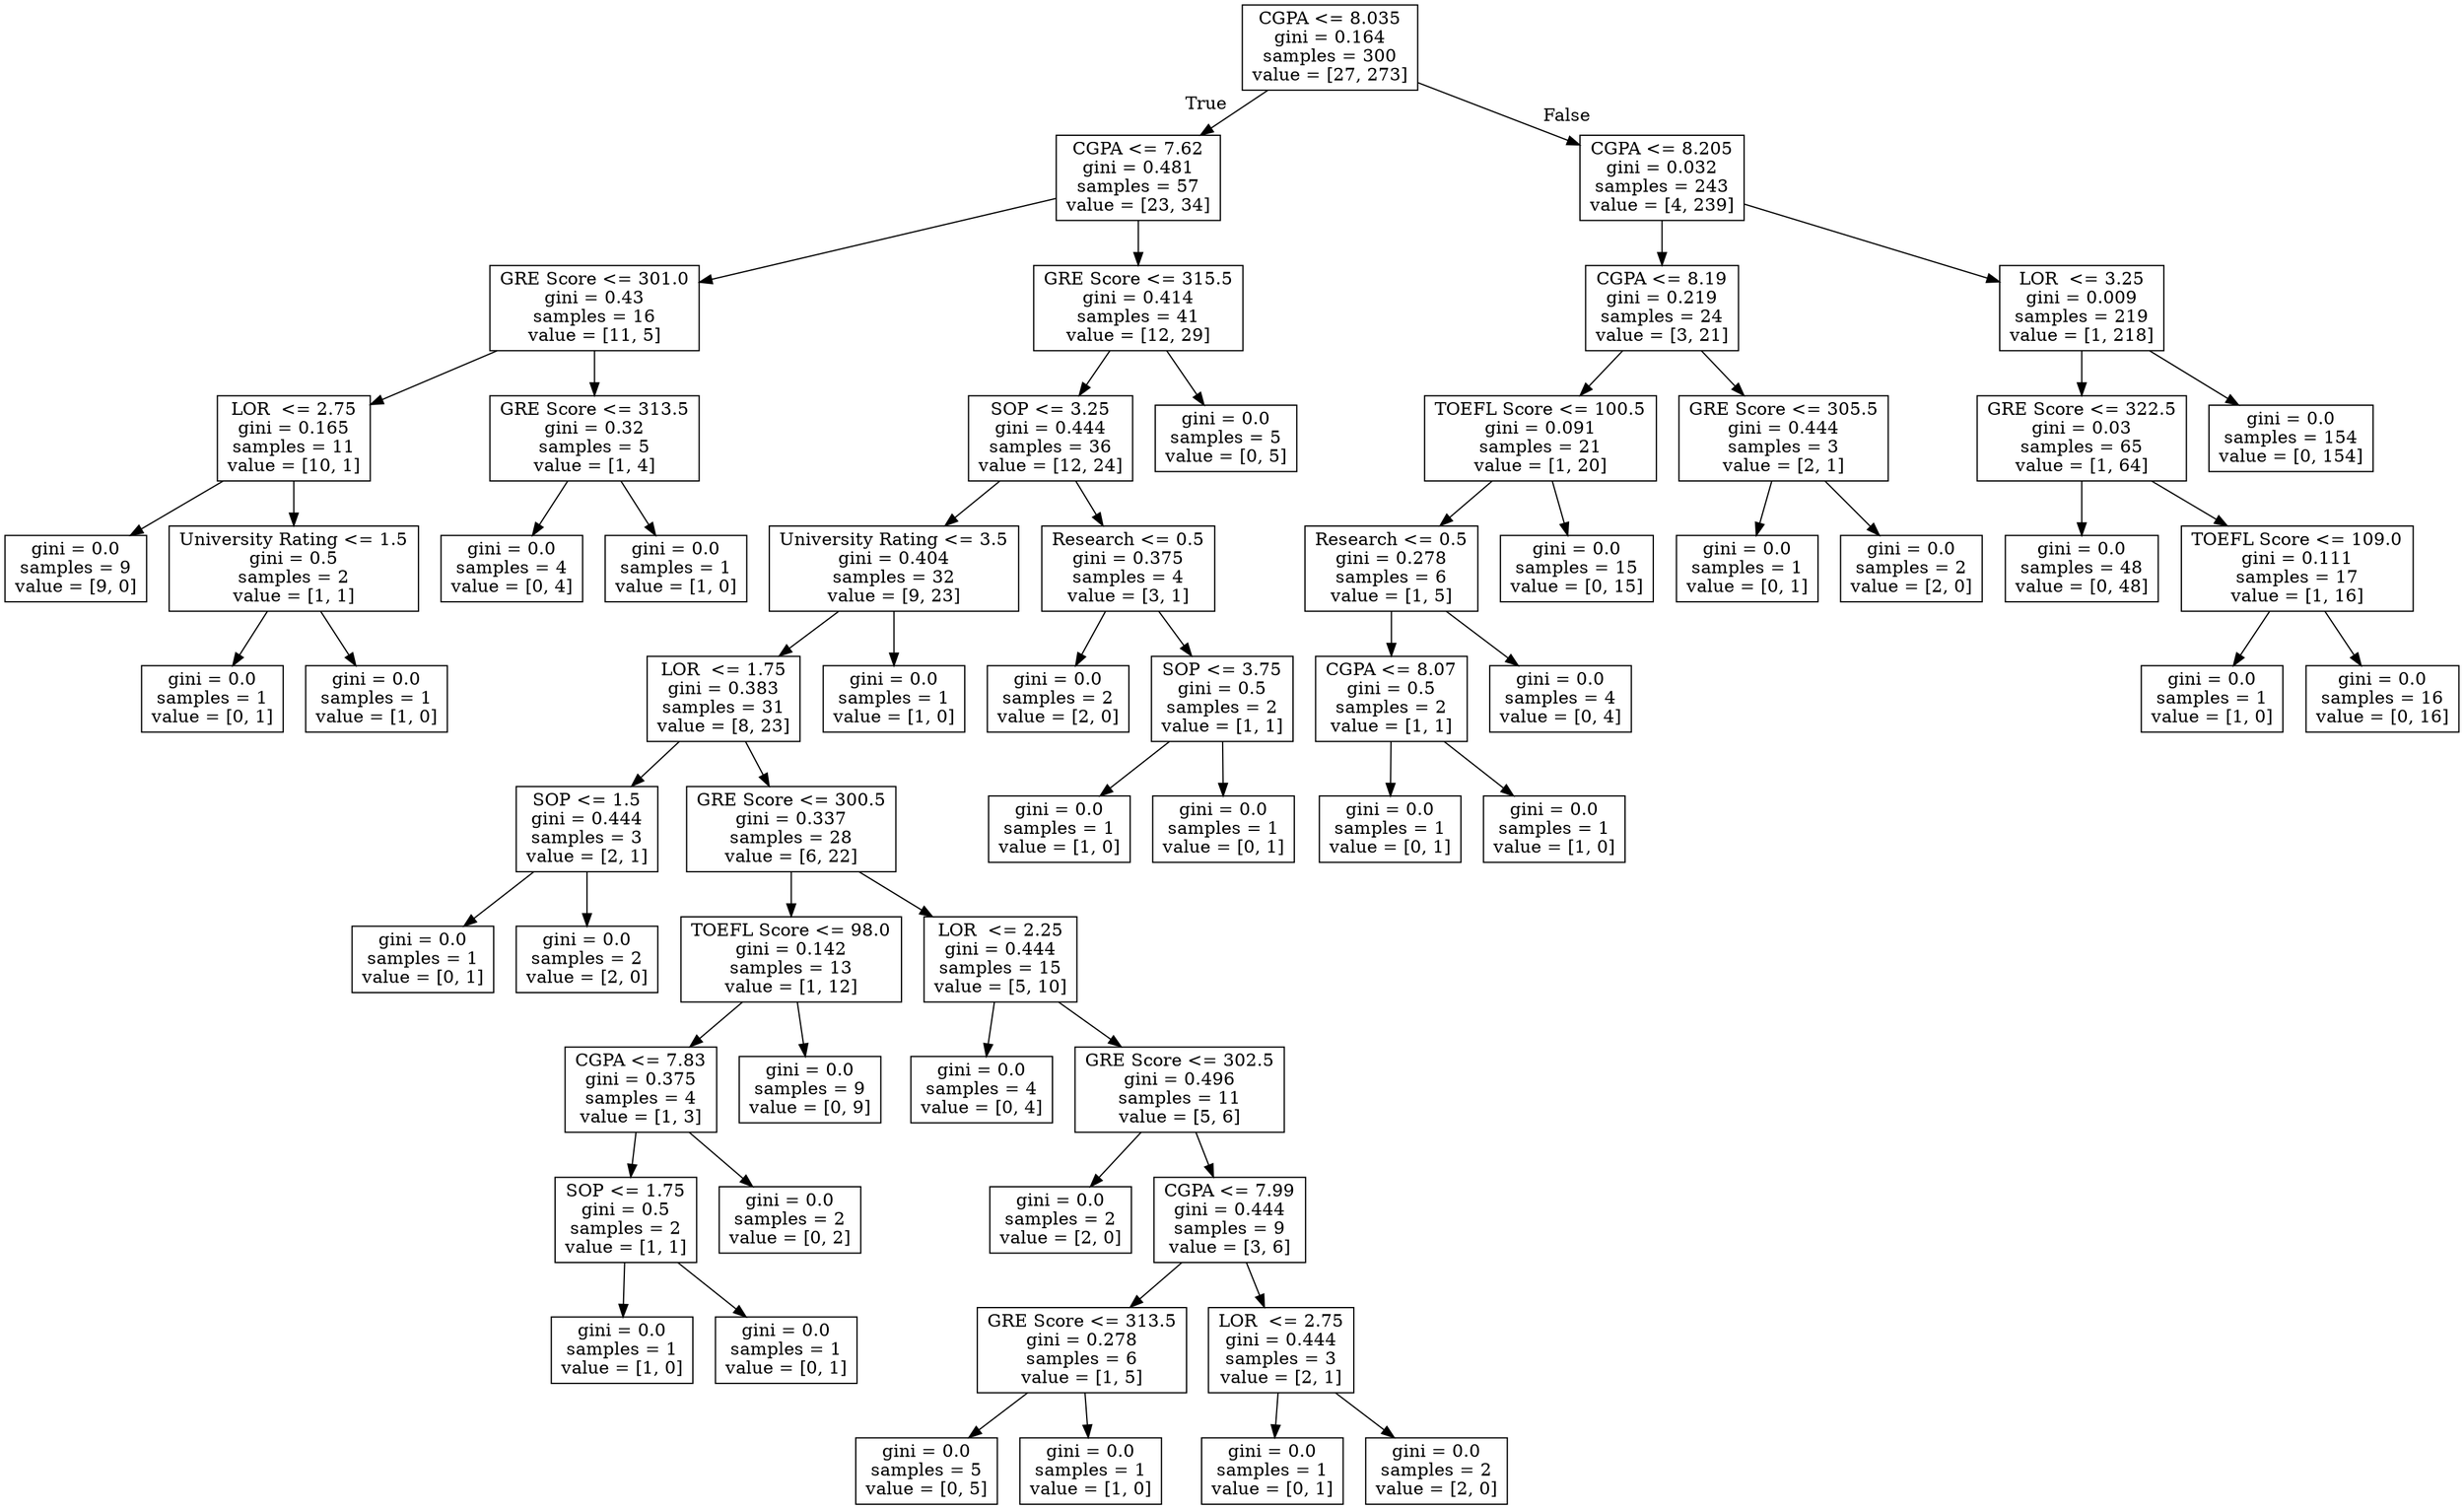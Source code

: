 digraph Tree {
node [shape=box] ;
0 [label="CGPA <= 8.035\ngini = 0.164\nsamples = 300\nvalue = [27, 273]"] ;
1 [label="CGPA <= 7.62\ngini = 0.481\nsamples = 57\nvalue = [23, 34]"] ;
0 -> 1 [labeldistance=2.5, labelangle=45, headlabel="True"] ;
2 [label="GRE Score <= 301.0\ngini = 0.43\nsamples = 16\nvalue = [11, 5]"] ;
1 -> 2 ;
3 [label="LOR  <= 2.75\ngini = 0.165\nsamples = 11\nvalue = [10, 1]"] ;
2 -> 3 ;
4 [label="gini = 0.0\nsamples = 9\nvalue = [9, 0]"] ;
3 -> 4 ;
5 [label="University Rating <= 1.5\ngini = 0.5\nsamples = 2\nvalue = [1, 1]"] ;
3 -> 5 ;
6 [label="gini = 0.0\nsamples = 1\nvalue = [0, 1]"] ;
5 -> 6 ;
7 [label="gini = 0.0\nsamples = 1\nvalue = [1, 0]"] ;
5 -> 7 ;
8 [label="GRE Score <= 313.5\ngini = 0.32\nsamples = 5\nvalue = [1, 4]"] ;
2 -> 8 ;
9 [label="gini = 0.0\nsamples = 4\nvalue = [0, 4]"] ;
8 -> 9 ;
10 [label="gini = 0.0\nsamples = 1\nvalue = [1, 0]"] ;
8 -> 10 ;
11 [label="GRE Score <= 315.5\ngini = 0.414\nsamples = 41\nvalue = [12, 29]"] ;
1 -> 11 ;
12 [label="SOP <= 3.25\ngini = 0.444\nsamples = 36\nvalue = [12, 24]"] ;
11 -> 12 ;
13 [label="University Rating <= 3.5\ngini = 0.404\nsamples = 32\nvalue = [9, 23]"] ;
12 -> 13 ;
14 [label="LOR  <= 1.75\ngini = 0.383\nsamples = 31\nvalue = [8, 23]"] ;
13 -> 14 ;
15 [label="SOP <= 1.5\ngini = 0.444\nsamples = 3\nvalue = [2, 1]"] ;
14 -> 15 ;
16 [label="gini = 0.0\nsamples = 1\nvalue = [0, 1]"] ;
15 -> 16 ;
17 [label="gini = 0.0\nsamples = 2\nvalue = [2, 0]"] ;
15 -> 17 ;
18 [label="GRE Score <= 300.5\ngini = 0.337\nsamples = 28\nvalue = [6, 22]"] ;
14 -> 18 ;
19 [label="TOEFL Score <= 98.0\ngini = 0.142\nsamples = 13\nvalue = [1, 12]"] ;
18 -> 19 ;
20 [label="CGPA <= 7.83\ngini = 0.375\nsamples = 4\nvalue = [1, 3]"] ;
19 -> 20 ;
21 [label="SOP <= 1.75\ngini = 0.5\nsamples = 2\nvalue = [1, 1]"] ;
20 -> 21 ;
22 [label="gini = 0.0\nsamples = 1\nvalue = [1, 0]"] ;
21 -> 22 ;
23 [label="gini = 0.0\nsamples = 1\nvalue = [0, 1]"] ;
21 -> 23 ;
24 [label="gini = 0.0\nsamples = 2\nvalue = [0, 2]"] ;
20 -> 24 ;
25 [label="gini = 0.0\nsamples = 9\nvalue = [0, 9]"] ;
19 -> 25 ;
26 [label="LOR  <= 2.25\ngini = 0.444\nsamples = 15\nvalue = [5, 10]"] ;
18 -> 26 ;
27 [label="gini = 0.0\nsamples = 4\nvalue = [0, 4]"] ;
26 -> 27 ;
28 [label="GRE Score <= 302.5\ngini = 0.496\nsamples = 11\nvalue = [5, 6]"] ;
26 -> 28 ;
29 [label="gini = 0.0\nsamples = 2\nvalue = [2, 0]"] ;
28 -> 29 ;
30 [label="CGPA <= 7.99\ngini = 0.444\nsamples = 9\nvalue = [3, 6]"] ;
28 -> 30 ;
31 [label="GRE Score <= 313.5\ngini = 0.278\nsamples = 6\nvalue = [1, 5]"] ;
30 -> 31 ;
32 [label="gini = 0.0\nsamples = 5\nvalue = [0, 5]"] ;
31 -> 32 ;
33 [label="gini = 0.0\nsamples = 1\nvalue = [1, 0]"] ;
31 -> 33 ;
34 [label="LOR  <= 2.75\ngini = 0.444\nsamples = 3\nvalue = [2, 1]"] ;
30 -> 34 ;
35 [label="gini = 0.0\nsamples = 1\nvalue = [0, 1]"] ;
34 -> 35 ;
36 [label="gini = 0.0\nsamples = 2\nvalue = [2, 0]"] ;
34 -> 36 ;
37 [label="gini = 0.0\nsamples = 1\nvalue = [1, 0]"] ;
13 -> 37 ;
38 [label="Research <= 0.5\ngini = 0.375\nsamples = 4\nvalue = [3, 1]"] ;
12 -> 38 ;
39 [label="gini = 0.0\nsamples = 2\nvalue = [2, 0]"] ;
38 -> 39 ;
40 [label="SOP <= 3.75\ngini = 0.5\nsamples = 2\nvalue = [1, 1]"] ;
38 -> 40 ;
41 [label="gini = 0.0\nsamples = 1\nvalue = [1, 0]"] ;
40 -> 41 ;
42 [label="gini = 0.0\nsamples = 1\nvalue = [0, 1]"] ;
40 -> 42 ;
43 [label="gini = 0.0\nsamples = 5\nvalue = [0, 5]"] ;
11 -> 43 ;
44 [label="CGPA <= 8.205\ngini = 0.032\nsamples = 243\nvalue = [4, 239]"] ;
0 -> 44 [labeldistance=2.5, labelangle=-45, headlabel="False"] ;
45 [label="CGPA <= 8.19\ngini = 0.219\nsamples = 24\nvalue = [3, 21]"] ;
44 -> 45 ;
46 [label="TOEFL Score <= 100.5\ngini = 0.091\nsamples = 21\nvalue = [1, 20]"] ;
45 -> 46 ;
47 [label="Research <= 0.5\ngini = 0.278\nsamples = 6\nvalue = [1, 5]"] ;
46 -> 47 ;
48 [label="CGPA <= 8.07\ngini = 0.5\nsamples = 2\nvalue = [1, 1]"] ;
47 -> 48 ;
49 [label="gini = 0.0\nsamples = 1\nvalue = [0, 1]"] ;
48 -> 49 ;
50 [label="gini = 0.0\nsamples = 1\nvalue = [1, 0]"] ;
48 -> 50 ;
51 [label="gini = 0.0\nsamples = 4\nvalue = [0, 4]"] ;
47 -> 51 ;
52 [label="gini = 0.0\nsamples = 15\nvalue = [0, 15]"] ;
46 -> 52 ;
53 [label="GRE Score <= 305.5\ngini = 0.444\nsamples = 3\nvalue = [2, 1]"] ;
45 -> 53 ;
54 [label="gini = 0.0\nsamples = 1\nvalue = [0, 1]"] ;
53 -> 54 ;
55 [label="gini = 0.0\nsamples = 2\nvalue = [2, 0]"] ;
53 -> 55 ;
56 [label="LOR  <= 3.25\ngini = 0.009\nsamples = 219\nvalue = [1, 218]"] ;
44 -> 56 ;
57 [label="GRE Score <= 322.5\ngini = 0.03\nsamples = 65\nvalue = [1, 64]"] ;
56 -> 57 ;
58 [label="gini = 0.0\nsamples = 48\nvalue = [0, 48]"] ;
57 -> 58 ;
59 [label="TOEFL Score <= 109.0\ngini = 0.111\nsamples = 17\nvalue = [1, 16]"] ;
57 -> 59 ;
60 [label="gini = 0.0\nsamples = 1\nvalue = [1, 0]"] ;
59 -> 60 ;
61 [label="gini = 0.0\nsamples = 16\nvalue = [0, 16]"] ;
59 -> 61 ;
62 [label="gini = 0.0\nsamples = 154\nvalue = [0, 154]"] ;
56 -> 62 ;
}